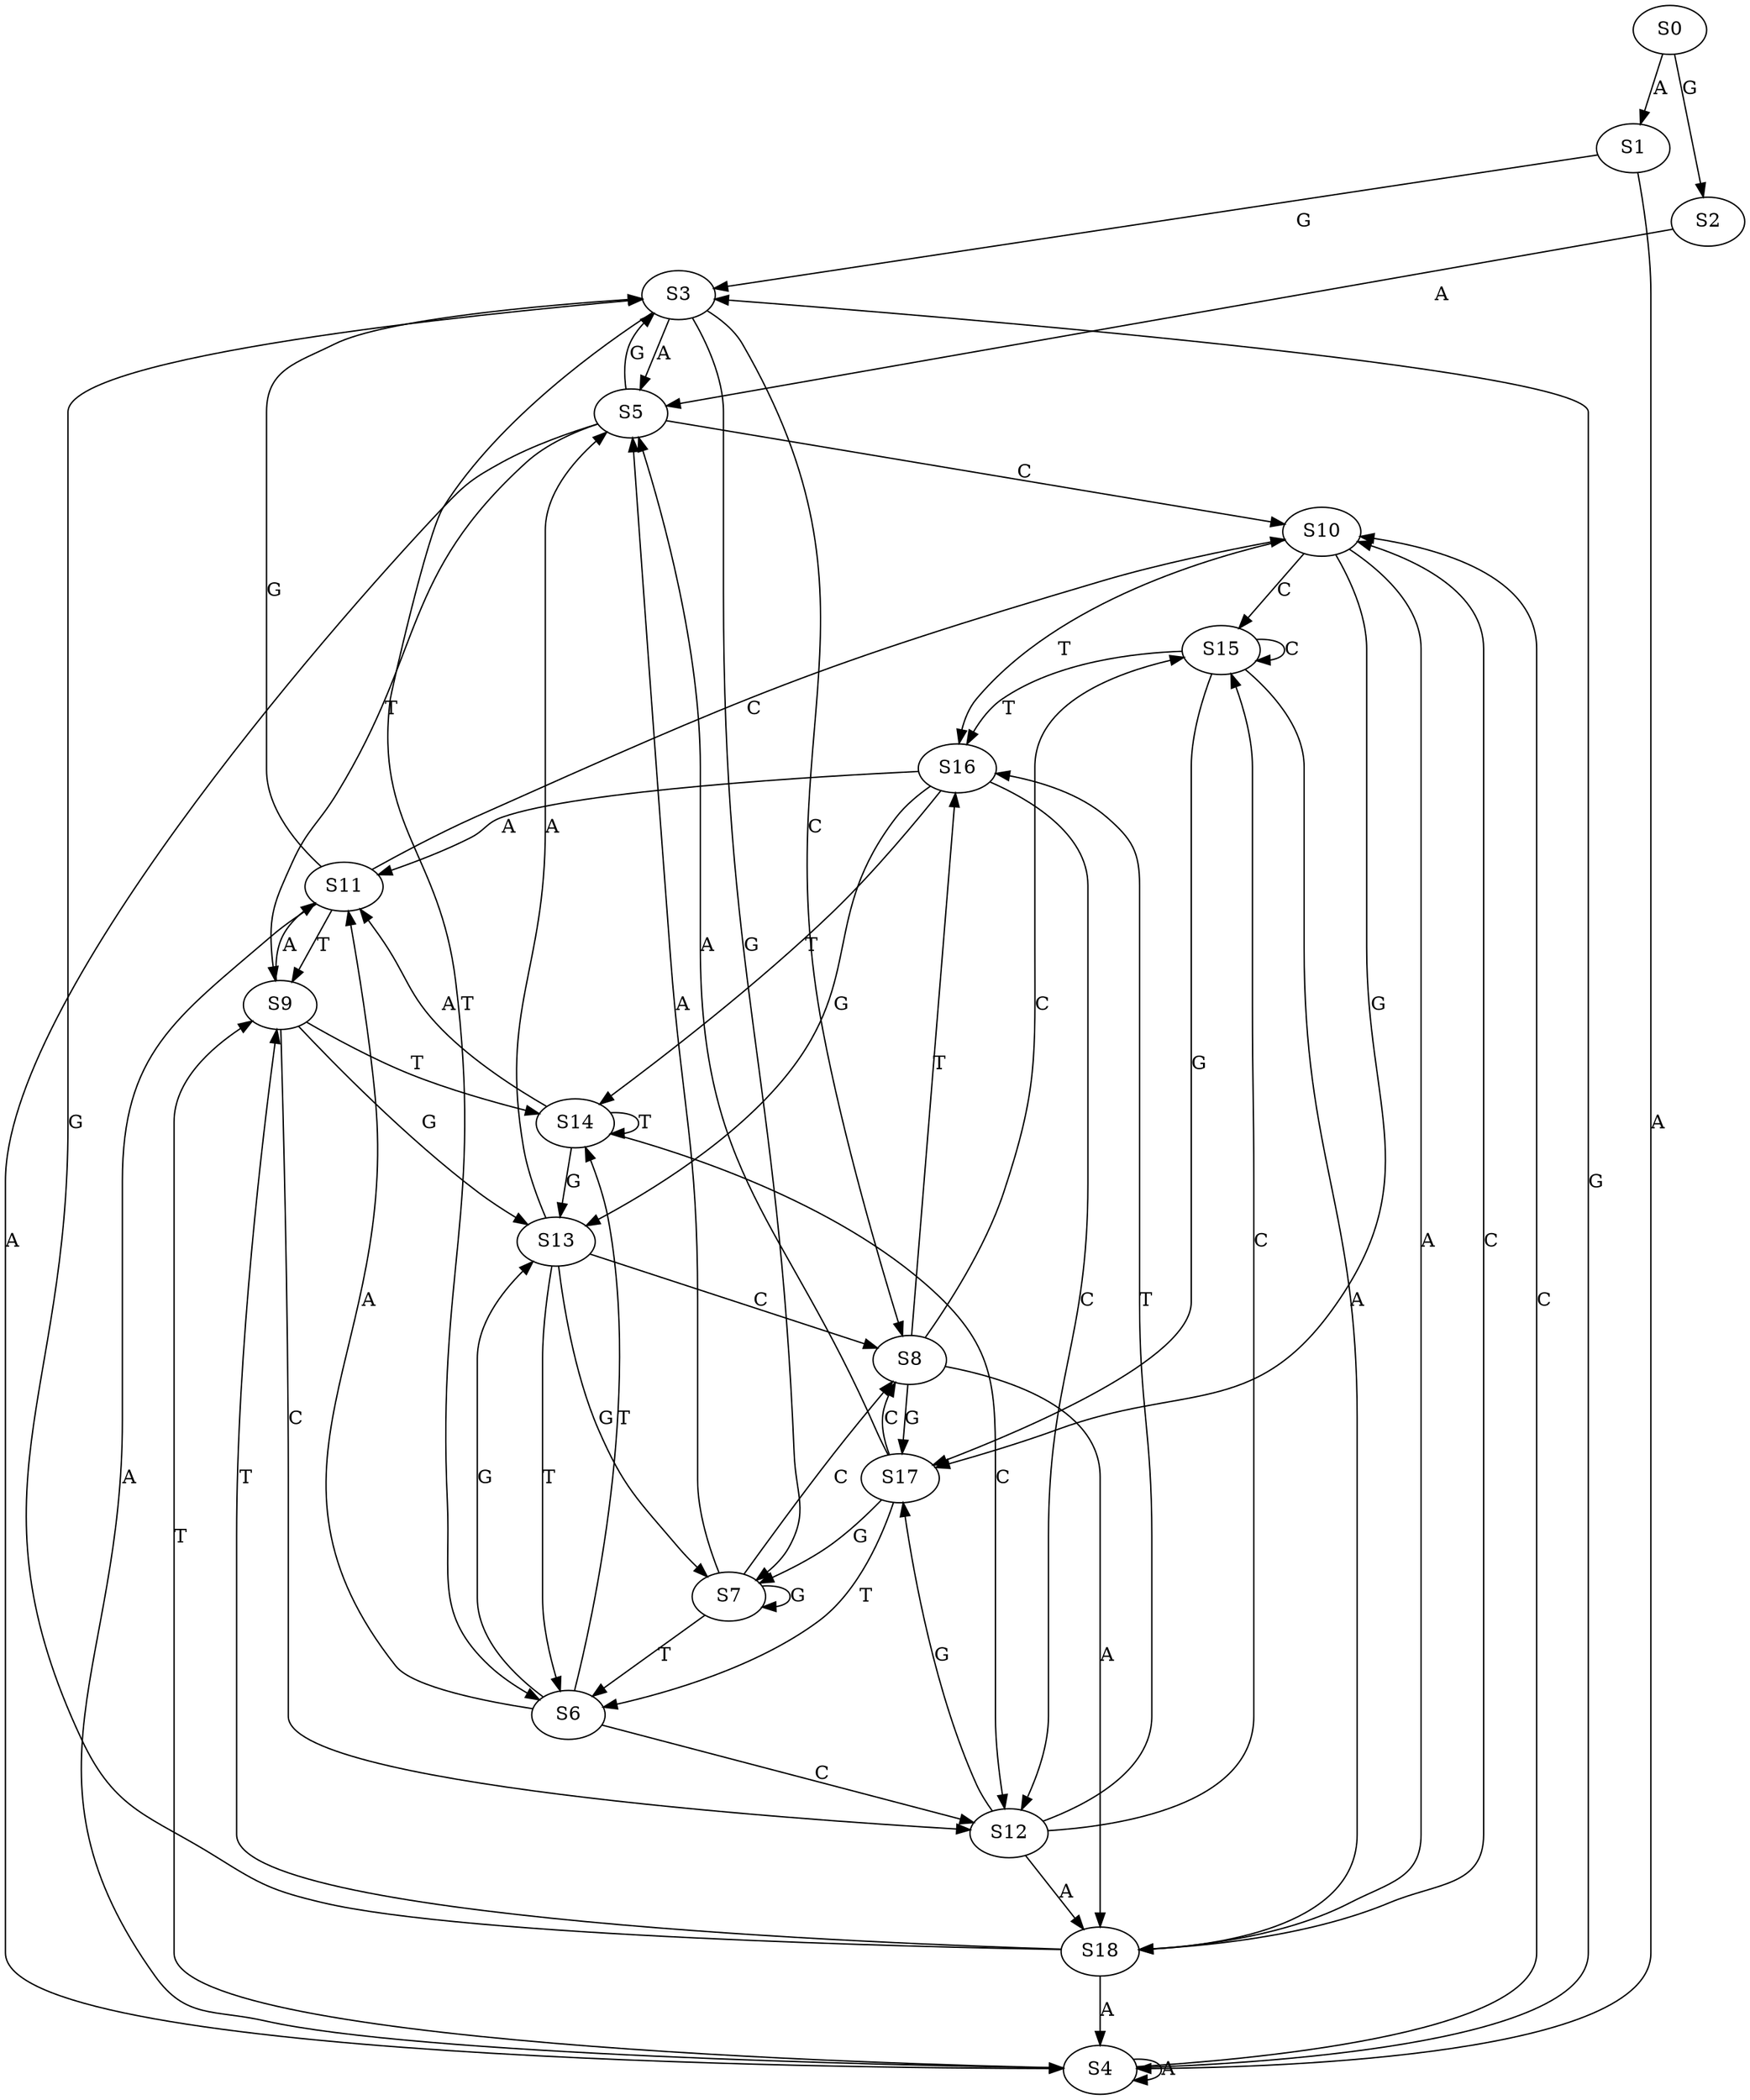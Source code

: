 strict digraph  {
	S0 -> S1 [ label = A ];
	S0 -> S2 [ label = G ];
	S1 -> S3 [ label = G ];
	S1 -> S4 [ label = A ];
	S2 -> S5 [ label = A ];
	S3 -> S6 [ label = T ];
	S3 -> S7 [ label = G ];
	S3 -> S5 [ label = A ];
	S3 -> S8 [ label = C ];
	S4 -> S9 [ label = T ];
	S4 -> S10 [ label = C ];
	S4 -> S3 [ label = G ];
	S4 -> S4 [ label = A ];
	S5 -> S3 [ label = G ];
	S5 -> S4 [ label = A ];
	S5 -> S10 [ label = C ];
	S5 -> S9 [ label = T ];
	S6 -> S11 [ label = A ];
	S6 -> S12 [ label = C ];
	S6 -> S13 [ label = G ];
	S6 -> S14 [ label = T ];
	S7 -> S5 [ label = A ];
	S7 -> S6 [ label = T ];
	S7 -> S7 [ label = G ];
	S7 -> S8 [ label = C ];
	S8 -> S15 [ label = C ];
	S8 -> S16 [ label = T ];
	S8 -> S17 [ label = G ];
	S8 -> S18 [ label = A ];
	S9 -> S11 [ label = A ];
	S9 -> S12 [ label = C ];
	S9 -> S14 [ label = T ];
	S9 -> S13 [ label = G ];
	S10 -> S18 [ label = A ];
	S10 -> S16 [ label = T ];
	S10 -> S15 [ label = C ];
	S10 -> S17 [ label = G ];
	S11 -> S3 [ label = G ];
	S11 -> S9 [ label = T ];
	S11 -> S4 [ label = A ];
	S11 -> S10 [ label = C ];
	S12 -> S16 [ label = T ];
	S12 -> S17 [ label = G ];
	S12 -> S15 [ label = C ];
	S12 -> S18 [ label = A ];
	S13 -> S5 [ label = A ];
	S13 -> S6 [ label = T ];
	S13 -> S8 [ label = C ];
	S13 -> S7 [ label = G ];
	S14 -> S12 [ label = C ];
	S14 -> S13 [ label = G ];
	S14 -> S11 [ label = A ];
	S14 -> S14 [ label = T ];
	S15 -> S17 [ label = G ];
	S15 -> S15 [ label = C ];
	S15 -> S18 [ label = A ];
	S15 -> S16 [ label = T ];
	S16 -> S13 [ label = G ];
	S16 -> S12 [ label = C ];
	S16 -> S11 [ label = A ];
	S16 -> S14 [ label = T ];
	S17 -> S7 [ label = G ];
	S17 -> S6 [ label = T ];
	S17 -> S5 [ label = A ];
	S17 -> S8 [ label = C ];
	S18 -> S3 [ label = G ];
	S18 -> S9 [ label = T ];
	S18 -> S10 [ label = C ];
	S18 -> S4 [ label = A ];
}
